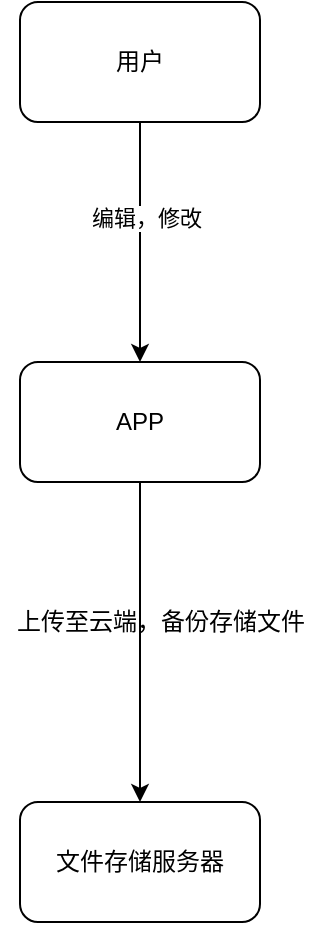 <mxfile version="15.5.4" type="github">
  <diagram name="Page-1" id="52a04d89-c75d-2922-d76d-85b35f80e030">
    <mxGraphModel dx="1662" dy="762" grid="1" gridSize="10" guides="1" tooltips="1" connect="1" arrows="1" fold="1" page="1" pageScale="1" pageWidth="1100" pageHeight="850" background="none" math="0" shadow="0">
      <root>
        <mxCell id="0" />
        <mxCell id="1" parent="0" />
        <mxCell id="ntW_LMaSckF7KznTQOYT-4" style="edgeStyle=orthogonalEdgeStyle;rounded=0;orthogonalLoop=1;jettySize=auto;html=1;exitX=0.5;exitY=1;exitDx=0;exitDy=0;entryX=0.5;entryY=0;entryDx=0;entryDy=0;" edge="1" parent="1" source="ntW_LMaSckF7KznTQOYT-1" target="ntW_LMaSckF7KznTQOYT-3">
          <mxGeometry relative="1" as="geometry" />
        </mxCell>
        <mxCell id="ntW_LMaSckF7KznTQOYT-7" value="编辑，修改" style="edgeLabel;html=1;align=center;verticalAlign=middle;resizable=0;points=[];" vertex="1" connectable="0" parent="ntW_LMaSckF7KznTQOYT-4">
          <mxGeometry x="-0.2" y="3" relative="1" as="geometry">
            <mxPoint as="offset" />
          </mxGeometry>
        </mxCell>
        <mxCell id="ntW_LMaSckF7KznTQOYT-1" value="用户" style="rounded=1;whiteSpace=wrap;html=1;" vertex="1" parent="1">
          <mxGeometry x="510" y="150" width="120" height="60" as="geometry" />
        </mxCell>
        <mxCell id="ntW_LMaSckF7KznTQOYT-2" value="文件存储服务器" style="rounded=1;whiteSpace=wrap;html=1;" vertex="1" parent="1">
          <mxGeometry x="510" y="550" width="120" height="60" as="geometry" />
        </mxCell>
        <mxCell id="ntW_LMaSckF7KznTQOYT-5" style="edgeStyle=orthogonalEdgeStyle;rounded=0;orthogonalLoop=1;jettySize=auto;html=1;exitX=0.5;exitY=1;exitDx=0;exitDy=0;entryX=0.5;entryY=0;entryDx=0;entryDy=0;" edge="1" parent="1" source="ntW_LMaSckF7KznTQOYT-3" target="ntW_LMaSckF7KznTQOYT-2">
          <mxGeometry relative="1" as="geometry" />
        </mxCell>
        <mxCell id="ntW_LMaSckF7KznTQOYT-3" value="APP" style="rounded=1;whiteSpace=wrap;html=1;" vertex="1" parent="1">
          <mxGeometry x="510" y="330" width="120" height="60" as="geometry" />
        </mxCell>
        <mxCell id="ntW_LMaSckF7KznTQOYT-6" value="上传至云端，备份存储文件" style="text;html=1;align=center;verticalAlign=middle;resizable=0;points=[];autosize=1;strokeColor=none;fillColor=none;" vertex="1" parent="1">
          <mxGeometry x="500" y="450" width="160" height="20" as="geometry" />
        </mxCell>
      </root>
    </mxGraphModel>
  </diagram>
</mxfile>
